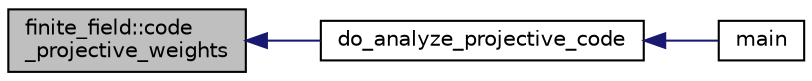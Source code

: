 digraph "finite_field::code_projective_weights"
{
  edge [fontname="Helvetica",fontsize="10",labelfontname="Helvetica",labelfontsize="10"];
  node [fontname="Helvetica",fontsize="10",shape=record];
  rankdir="LR";
  Node1953 [label="finite_field::code\l_projective_weights",height=0.2,width=0.4,color="black", fillcolor="grey75", style="filled", fontcolor="black"];
  Node1953 -> Node1954 [dir="back",color="midnightblue",fontsize="10",style="solid",fontname="Helvetica"];
  Node1954 [label="do_analyze_projective_code",height=0.2,width=0.4,color="black", fillcolor="white", style="filled",URL="$dd/da1/analyze__projective__code_8_c.html#a9702741fe6417c83d726635bdebf3bcb"];
  Node1954 -> Node1955 [dir="back",color="midnightblue",fontsize="10",style="solid",fontname="Helvetica"];
  Node1955 [label="main",height=0.2,width=0.4,color="black", fillcolor="white", style="filled",URL="$dd/da1/analyze__projective__code_8_c.html#a3c04138a5bfe5d72780bb7e82a18e627"];
}
